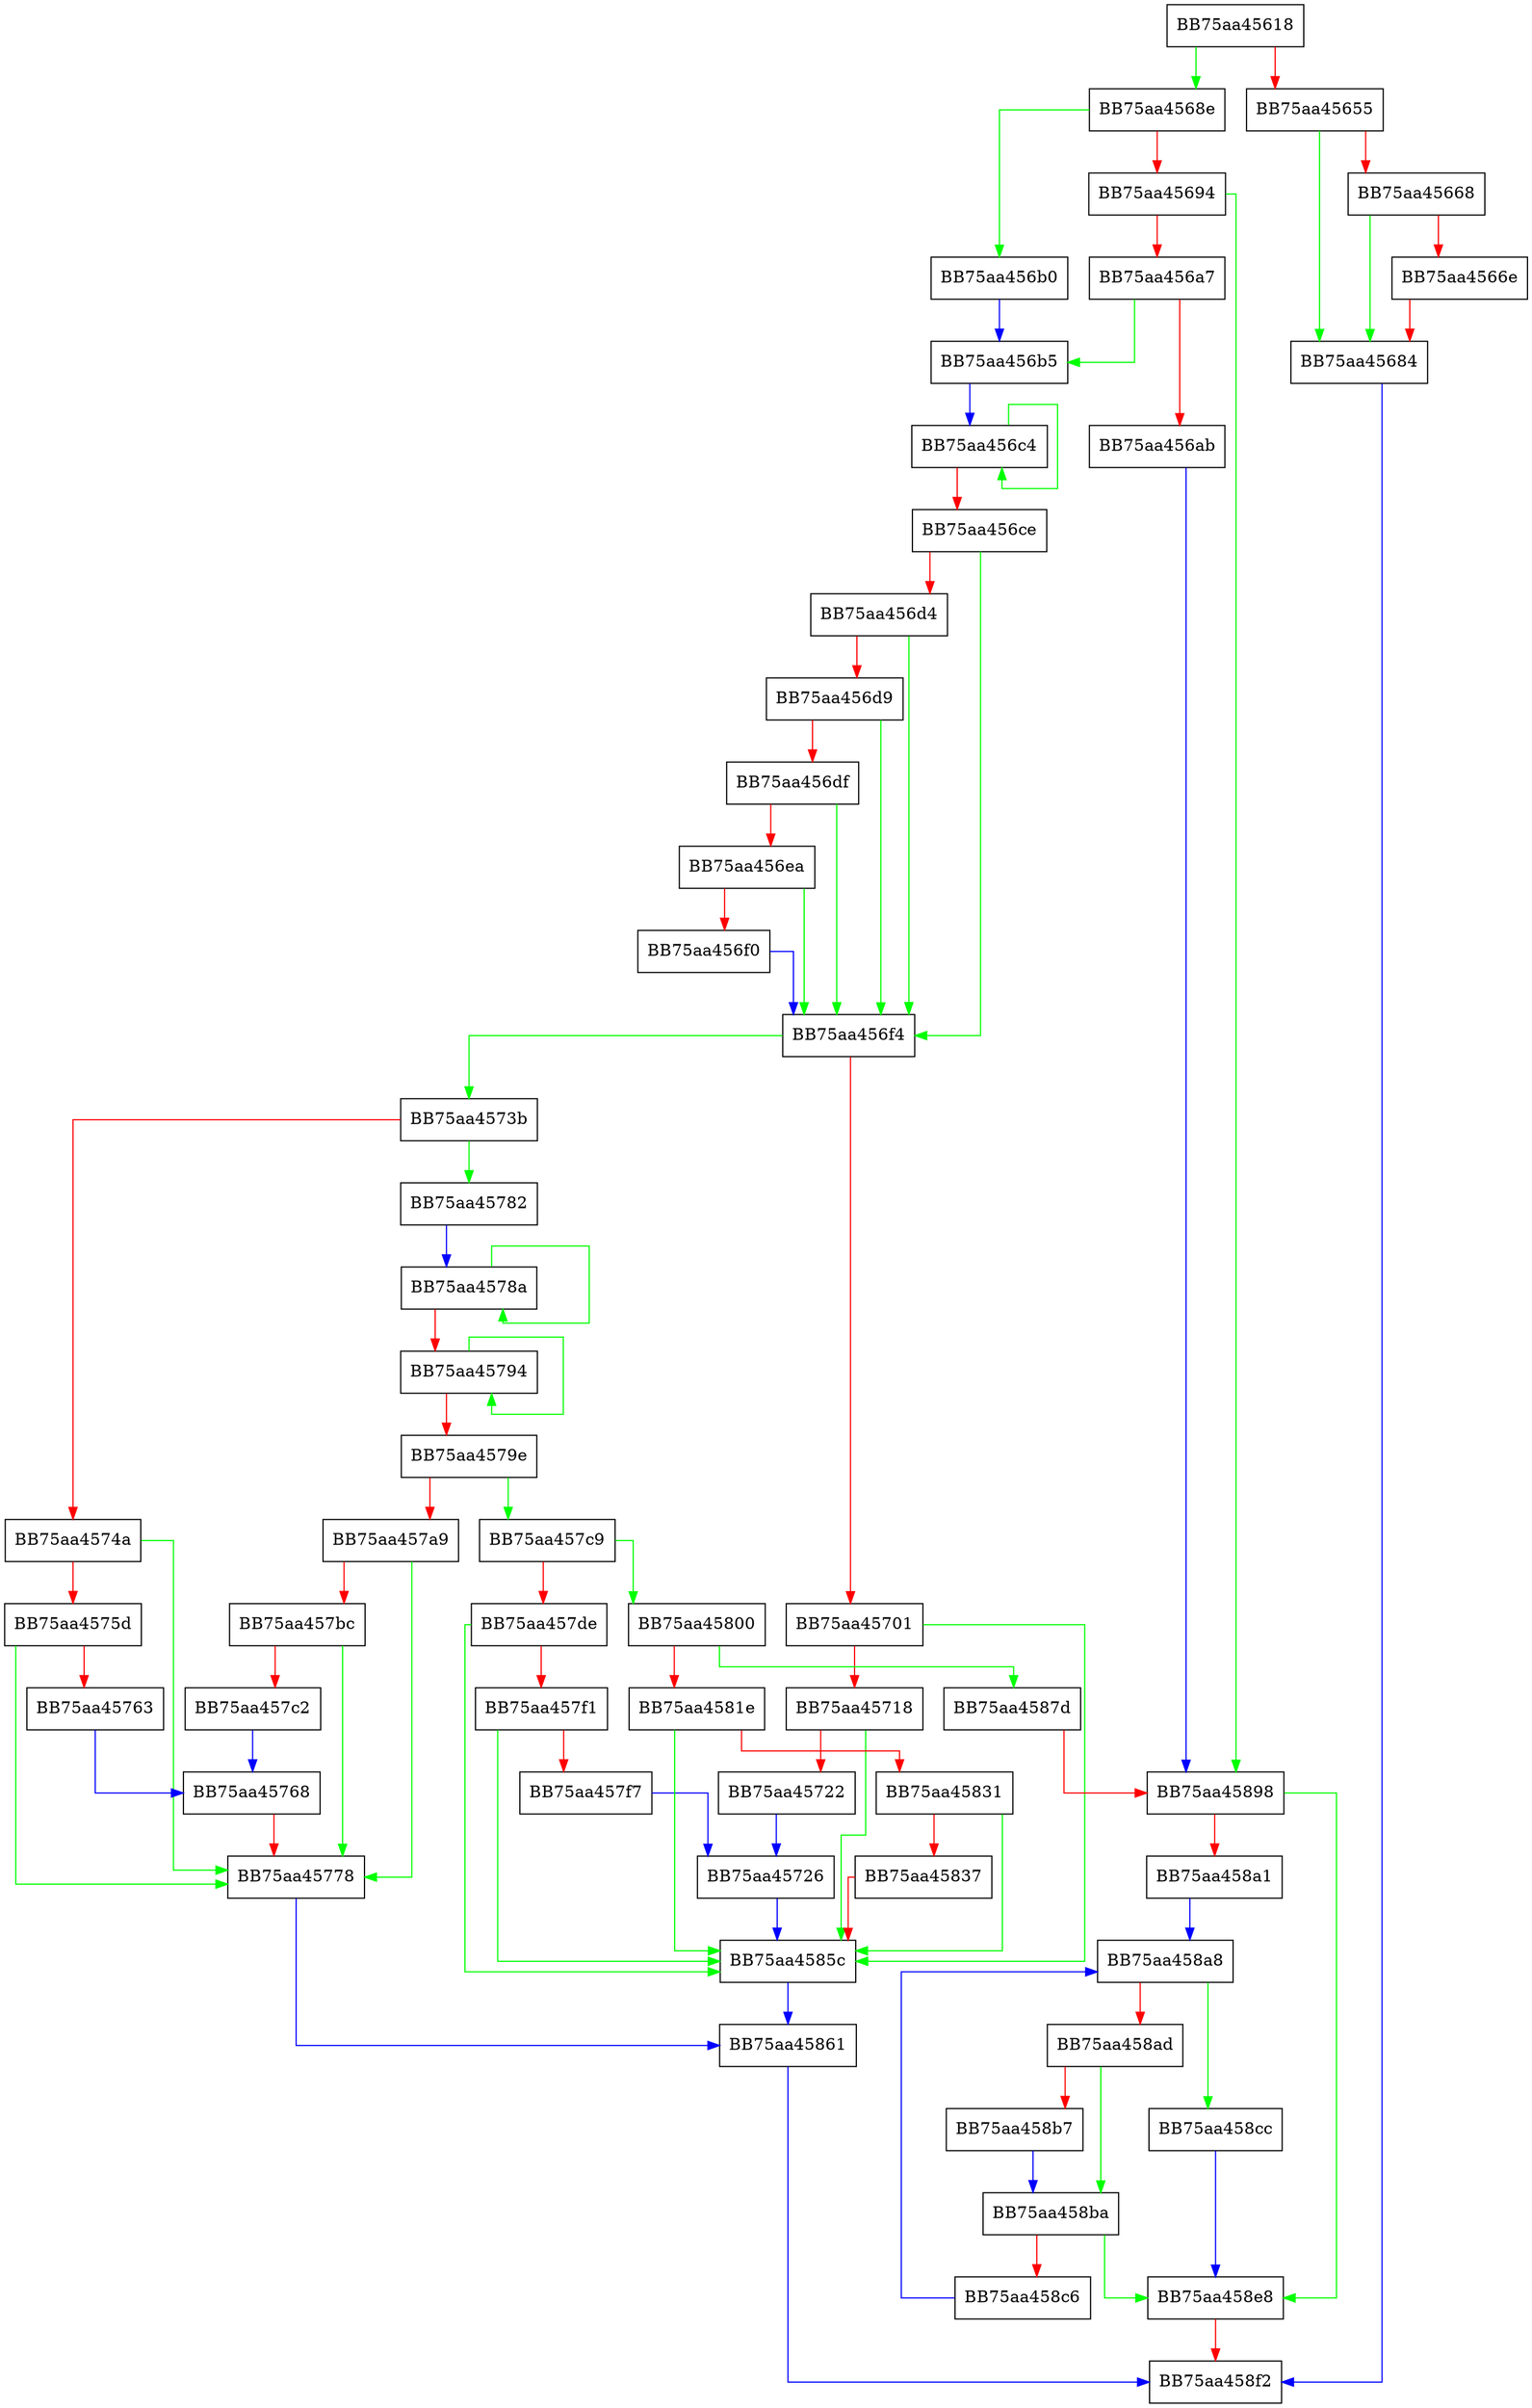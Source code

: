digraph PifDumpInClist {
  node [shape="box"];
  graph [splines=ortho];
  BB75aa45618 -> BB75aa4568e [color="green"];
  BB75aa45618 -> BB75aa45655 [color="red"];
  BB75aa45655 -> BB75aa45684 [color="green"];
  BB75aa45655 -> BB75aa45668 [color="red"];
  BB75aa45668 -> BB75aa45684 [color="green"];
  BB75aa45668 -> BB75aa4566e [color="red"];
  BB75aa4566e -> BB75aa45684 [color="red"];
  BB75aa45684 -> BB75aa458f2 [color="blue"];
  BB75aa4568e -> BB75aa456b0 [color="green"];
  BB75aa4568e -> BB75aa45694 [color="red"];
  BB75aa45694 -> BB75aa45898 [color="green"];
  BB75aa45694 -> BB75aa456a7 [color="red"];
  BB75aa456a7 -> BB75aa456b5 [color="green"];
  BB75aa456a7 -> BB75aa456ab [color="red"];
  BB75aa456ab -> BB75aa45898 [color="blue"];
  BB75aa456b0 -> BB75aa456b5 [color="blue"];
  BB75aa456b5 -> BB75aa456c4 [color="blue"];
  BB75aa456c4 -> BB75aa456c4 [color="green"];
  BB75aa456c4 -> BB75aa456ce [color="red"];
  BB75aa456ce -> BB75aa456f4 [color="green"];
  BB75aa456ce -> BB75aa456d4 [color="red"];
  BB75aa456d4 -> BB75aa456f4 [color="green"];
  BB75aa456d4 -> BB75aa456d9 [color="red"];
  BB75aa456d9 -> BB75aa456f4 [color="green"];
  BB75aa456d9 -> BB75aa456df [color="red"];
  BB75aa456df -> BB75aa456f4 [color="green"];
  BB75aa456df -> BB75aa456ea [color="red"];
  BB75aa456ea -> BB75aa456f4 [color="green"];
  BB75aa456ea -> BB75aa456f0 [color="red"];
  BB75aa456f0 -> BB75aa456f4 [color="blue"];
  BB75aa456f4 -> BB75aa4573b [color="green"];
  BB75aa456f4 -> BB75aa45701 [color="red"];
  BB75aa45701 -> BB75aa4585c [color="green"];
  BB75aa45701 -> BB75aa45718 [color="red"];
  BB75aa45718 -> BB75aa4585c [color="green"];
  BB75aa45718 -> BB75aa45722 [color="red"];
  BB75aa45722 -> BB75aa45726 [color="blue"];
  BB75aa45726 -> BB75aa4585c [color="blue"];
  BB75aa4573b -> BB75aa45782 [color="green"];
  BB75aa4573b -> BB75aa4574a [color="red"];
  BB75aa4574a -> BB75aa45778 [color="green"];
  BB75aa4574a -> BB75aa4575d [color="red"];
  BB75aa4575d -> BB75aa45778 [color="green"];
  BB75aa4575d -> BB75aa45763 [color="red"];
  BB75aa45763 -> BB75aa45768 [color="blue"];
  BB75aa45768 -> BB75aa45778 [color="red"];
  BB75aa45778 -> BB75aa45861 [color="blue"];
  BB75aa45782 -> BB75aa4578a [color="blue"];
  BB75aa4578a -> BB75aa4578a [color="green"];
  BB75aa4578a -> BB75aa45794 [color="red"];
  BB75aa45794 -> BB75aa45794 [color="green"];
  BB75aa45794 -> BB75aa4579e [color="red"];
  BB75aa4579e -> BB75aa457c9 [color="green"];
  BB75aa4579e -> BB75aa457a9 [color="red"];
  BB75aa457a9 -> BB75aa45778 [color="green"];
  BB75aa457a9 -> BB75aa457bc [color="red"];
  BB75aa457bc -> BB75aa45778 [color="green"];
  BB75aa457bc -> BB75aa457c2 [color="red"];
  BB75aa457c2 -> BB75aa45768 [color="blue"];
  BB75aa457c9 -> BB75aa45800 [color="green"];
  BB75aa457c9 -> BB75aa457de [color="red"];
  BB75aa457de -> BB75aa4585c [color="green"];
  BB75aa457de -> BB75aa457f1 [color="red"];
  BB75aa457f1 -> BB75aa4585c [color="green"];
  BB75aa457f1 -> BB75aa457f7 [color="red"];
  BB75aa457f7 -> BB75aa45726 [color="blue"];
  BB75aa45800 -> BB75aa4587d [color="green"];
  BB75aa45800 -> BB75aa4581e [color="red"];
  BB75aa4581e -> BB75aa4585c [color="green"];
  BB75aa4581e -> BB75aa45831 [color="red"];
  BB75aa45831 -> BB75aa4585c [color="green"];
  BB75aa45831 -> BB75aa45837 [color="red"];
  BB75aa45837 -> BB75aa4585c [color="red"];
  BB75aa4585c -> BB75aa45861 [color="blue"];
  BB75aa45861 -> BB75aa458f2 [color="blue"];
  BB75aa4587d -> BB75aa45898 [color="red"];
  BB75aa45898 -> BB75aa458e8 [color="green"];
  BB75aa45898 -> BB75aa458a1 [color="red"];
  BB75aa458a1 -> BB75aa458a8 [color="blue"];
  BB75aa458a8 -> BB75aa458cc [color="green"];
  BB75aa458a8 -> BB75aa458ad [color="red"];
  BB75aa458ad -> BB75aa458ba [color="green"];
  BB75aa458ad -> BB75aa458b7 [color="red"];
  BB75aa458b7 -> BB75aa458ba [color="blue"];
  BB75aa458ba -> BB75aa458e8 [color="green"];
  BB75aa458ba -> BB75aa458c6 [color="red"];
  BB75aa458c6 -> BB75aa458a8 [color="blue"];
  BB75aa458cc -> BB75aa458e8 [color="blue"];
  BB75aa458e8 -> BB75aa458f2 [color="red"];
}